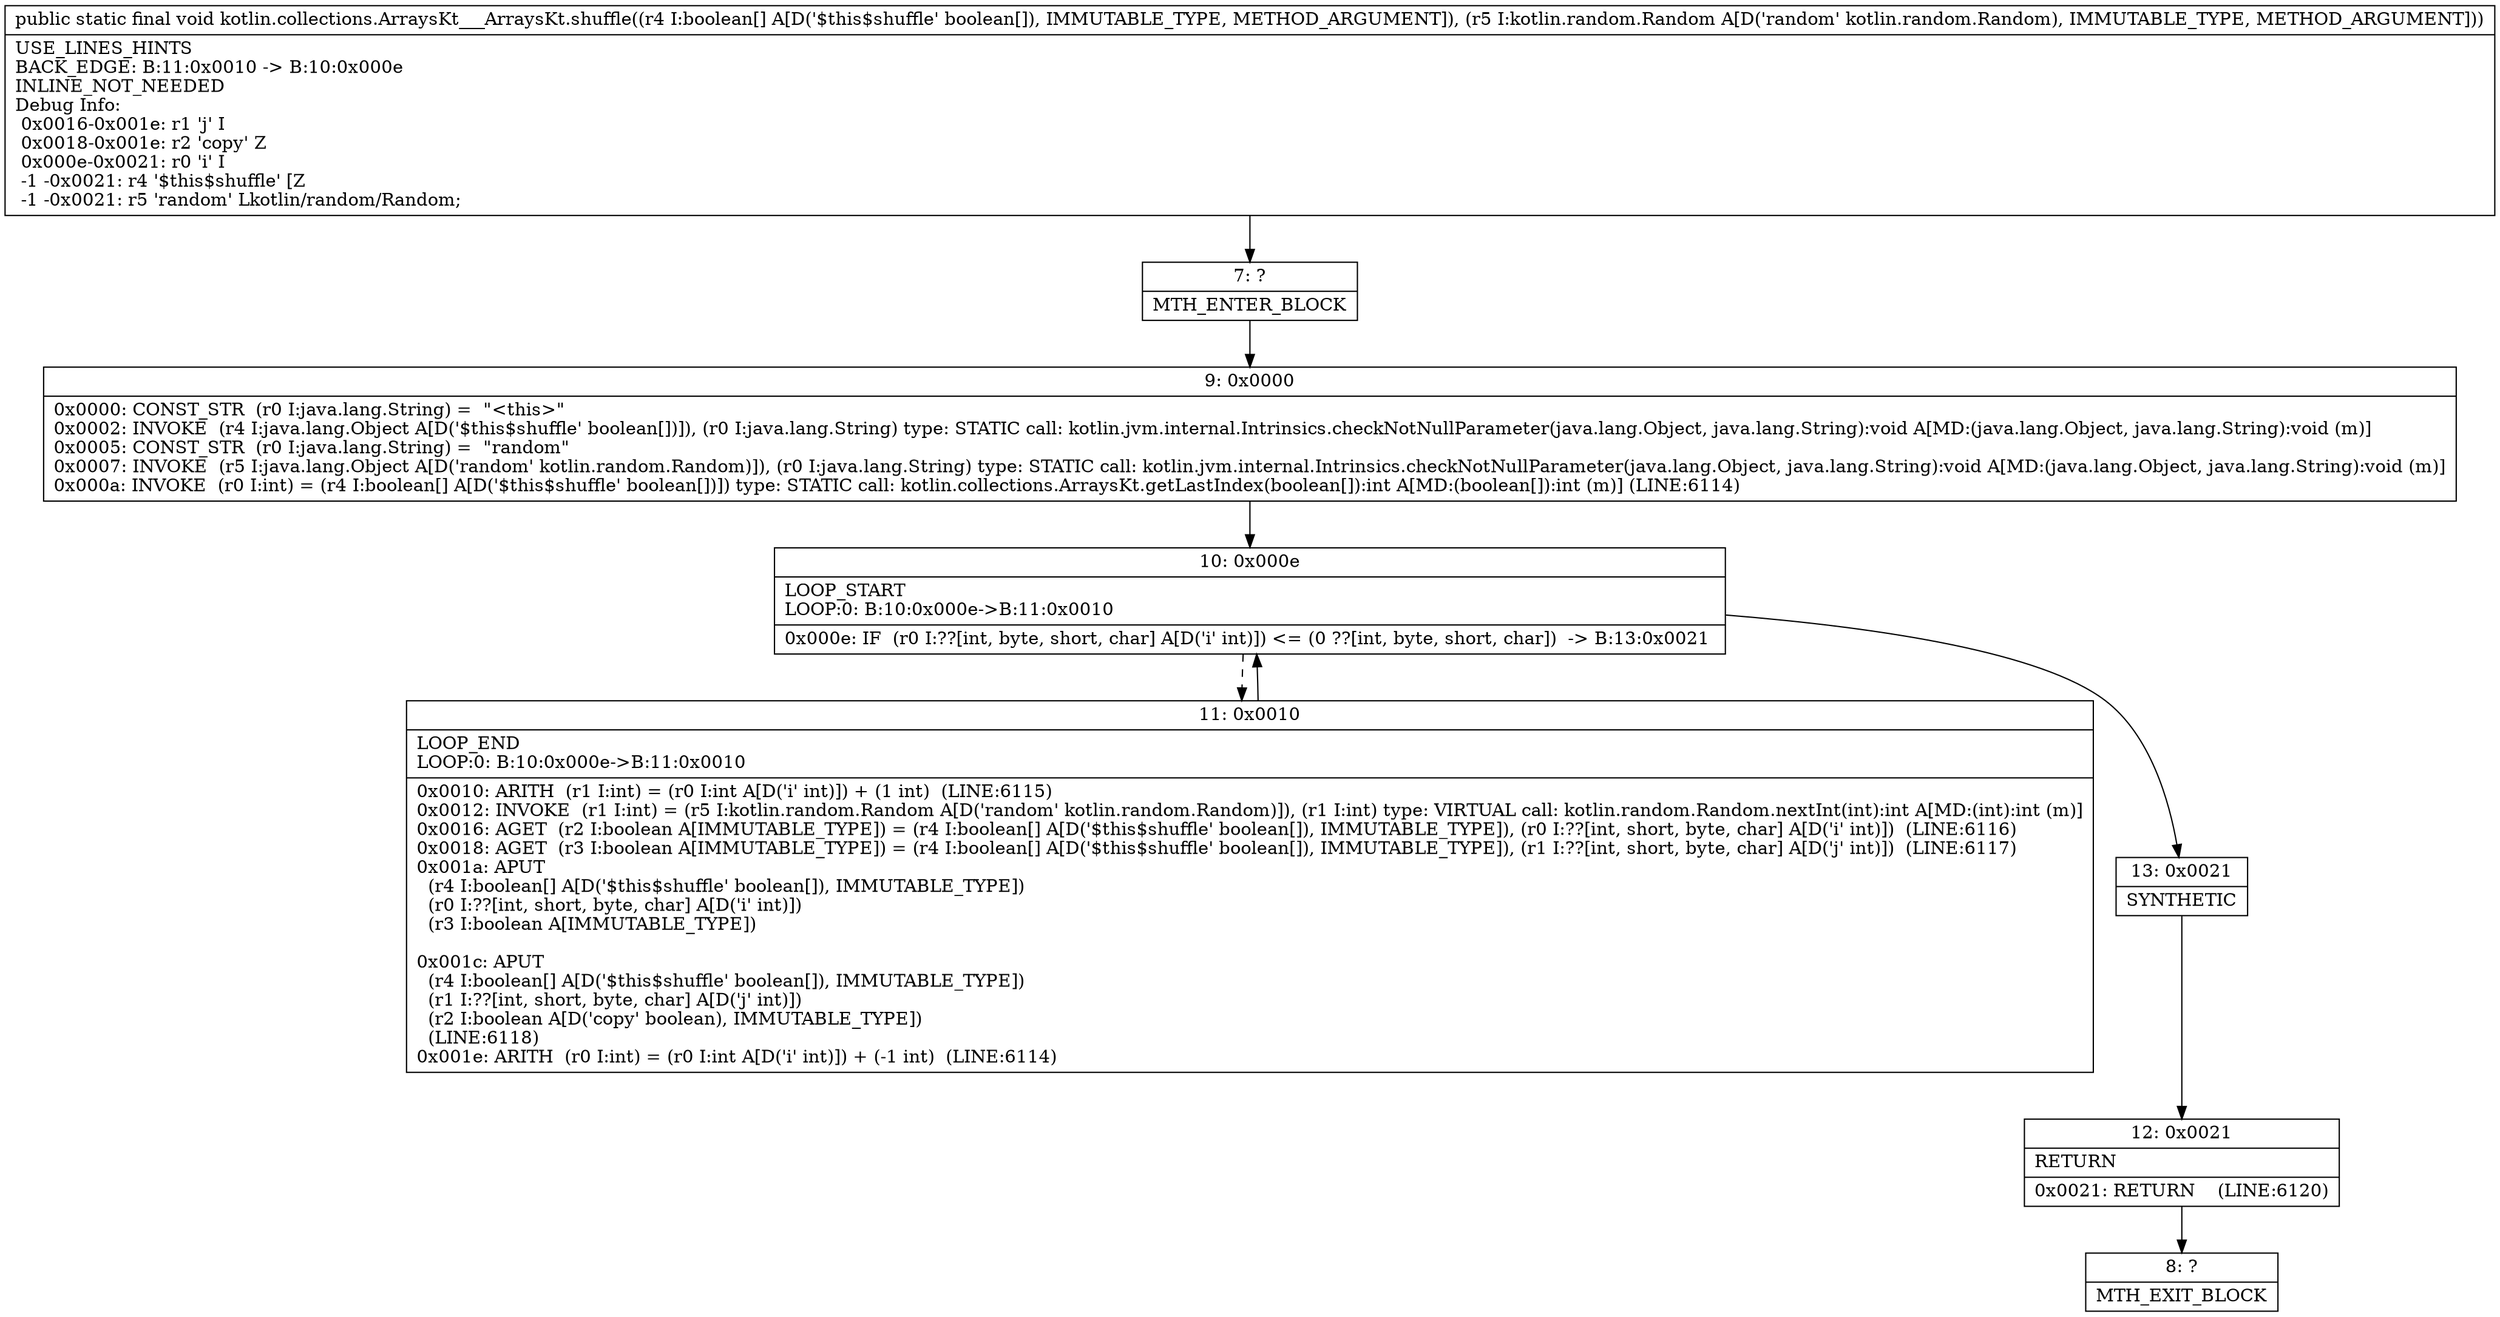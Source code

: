 digraph "CFG forkotlin.collections.ArraysKt___ArraysKt.shuffle([ZLkotlin\/random\/Random;)V" {
Node_7 [shape=record,label="{7\:\ ?|MTH_ENTER_BLOCK\l}"];
Node_9 [shape=record,label="{9\:\ 0x0000|0x0000: CONST_STR  (r0 I:java.lang.String) =  \"\<this\>\" \l0x0002: INVOKE  (r4 I:java.lang.Object A[D('$this$shuffle' boolean[])]), (r0 I:java.lang.String) type: STATIC call: kotlin.jvm.internal.Intrinsics.checkNotNullParameter(java.lang.Object, java.lang.String):void A[MD:(java.lang.Object, java.lang.String):void (m)]\l0x0005: CONST_STR  (r0 I:java.lang.String) =  \"random\" \l0x0007: INVOKE  (r5 I:java.lang.Object A[D('random' kotlin.random.Random)]), (r0 I:java.lang.String) type: STATIC call: kotlin.jvm.internal.Intrinsics.checkNotNullParameter(java.lang.Object, java.lang.String):void A[MD:(java.lang.Object, java.lang.String):void (m)]\l0x000a: INVOKE  (r0 I:int) = (r4 I:boolean[] A[D('$this$shuffle' boolean[])]) type: STATIC call: kotlin.collections.ArraysKt.getLastIndex(boolean[]):int A[MD:(boolean[]):int (m)] (LINE:6114)\l}"];
Node_10 [shape=record,label="{10\:\ 0x000e|LOOP_START\lLOOP:0: B:10:0x000e\-\>B:11:0x0010\l|0x000e: IF  (r0 I:??[int, byte, short, char] A[D('i' int)]) \<= (0 ??[int, byte, short, char])  \-\> B:13:0x0021 \l}"];
Node_11 [shape=record,label="{11\:\ 0x0010|LOOP_END\lLOOP:0: B:10:0x000e\-\>B:11:0x0010\l|0x0010: ARITH  (r1 I:int) = (r0 I:int A[D('i' int)]) + (1 int)  (LINE:6115)\l0x0012: INVOKE  (r1 I:int) = (r5 I:kotlin.random.Random A[D('random' kotlin.random.Random)]), (r1 I:int) type: VIRTUAL call: kotlin.random.Random.nextInt(int):int A[MD:(int):int (m)]\l0x0016: AGET  (r2 I:boolean A[IMMUTABLE_TYPE]) = (r4 I:boolean[] A[D('$this$shuffle' boolean[]), IMMUTABLE_TYPE]), (r0 I:??[int, short, byte, char] A[D('i' int)])  (LINE:6116)\l0x0018: AGET  (r3 I:boolean A[IMMUTABLE_TYPE]) = (r4 I:boolean[] A[D('$this$shuffle' boolean[]), IMMUTABLE_TYPE]), (r1 I:??[int, short, byte, char] A[D('j' int)])  (LINE:6117)\l0x001a: APUT  \l  (r4 I:boolean[] A[D('$this$shuffle' boolean[]), IMMUTABLE_TYPE])\l  (r0 I:??[int, short, byte, char] A[D('i' int)])\l  (r3 I:boolean A[IMMUTABLE_TYPE])\l \l0x001c: APUT  \l  (r4 I:boolean[] A[D('$this$shuffle' boolean[]), IMMUTABLE_TYPE])\l  (r1 I:??[int, short, byte, char] A[D('j' int)])\l  (r2 I:boolean A[D('copy' boolean), IMMUTABLE_TYPE])\l  (LINE:6118)\l0x001e: ARITH  (r0 I:int) = (r0 I:int A[D('i' int)]) + (\-1 int)  (LINE:6114)\l}"];
Node_13 [shape=record,label="{13\:\ 0x0021|SYNTHETIC\l}"];
Node_12 [shape=record,label="{12\:\ 0x0021|RETURN\l|0x0021: RETURN    (LINE:6120)\l}"];
Node_8 [shape=record,label="{8\:\ ?|MTH_EXIT_BLOCK\l}"];
MethodNode[shape=record,label="{public static final void kotlin.collections.ArraysKt___ArraysKt.shuffle((r4 I:boolean[] A[D('$this$shuffle' boolean[]), IMMUTABLE_TYPE, METHOD_ARGUMENT]), (r5 I:kotlin.random.Random A[D('random' kotlin.random.Random), IMMUTABLE_TYPE, METHOD_ARGUMENT]))  | USE_LINES_HINTS\lBACK_EDGE: B:11:0x0010 \-\> B:10:0x000e\lINLINE_NOT_NEEDED\lDebug Info:\l  0x0016\-0x001e: r1 'j' I\l  0x0018\-0x001e: r2 'copy' Z\l  0x000e\-0x0021: r0 'i' I\l  \-1 \-0x0021: r4 '$this$shuffle' [Z\l  \-1 \-0x0021: r5 'random' Lkotlin\/random\/Random;\l}"];
MethodNode -> Node_7;Node_7 -> Node_9;
Node_9 -> Node_10;
Node_10 -> Node_11[style=dashed];
Node_10 -> Node_13;
Node_11 -> Node_10;
Node_13 -> Node_12;
Node_12 -> Node_8;
}

